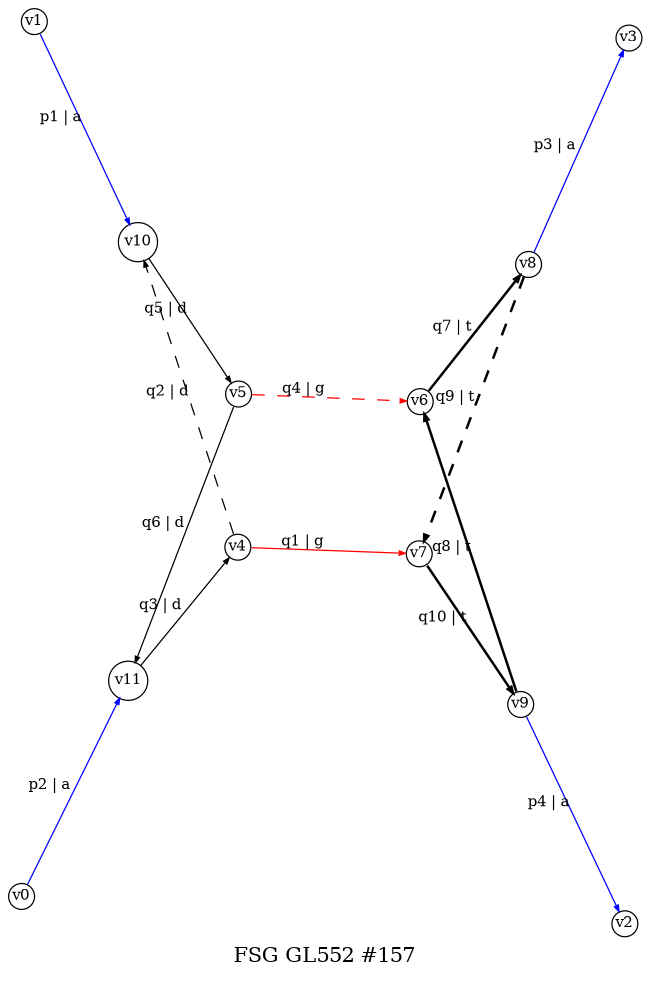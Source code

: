 digraph dot_157_0_GL552 {
label="FSG GL552 #157";
noverlap="scale"; layout="neato";
graph [ fontsize=10,ratio=1.5 ];
node [ fontsize=7,shape=circle,margin=0,height=0.01,penwidth=0.6 ];
edge [ fontsize=7,arrowsize=0.3,penwidth=0.6 ];
"v1" -> "v10" [label="p1 | a",color="blue",penwidth="0.6",style="solid"];
"v0" -> "v11" [label="p2 | a",color="blue",penwidth="0.6",style="solid"];
"v8" -> "v3" [label="p3 | a",color="blue",penwidth="0.6",style="solid"];
"v9" -> "v2" [label="p4 | a",color="blue",penwidth="0.6",style="solid"];
"v4" -> "v7" [label="q1 | g",color="red",penwidth="0.6",style="solid"];
"v4" -> "v10" [label="q2 | d",color="black",penwidth="0.6",style="dashed"];
"v11" -> "v4" [label="q3 | d",color="black",penwidth="0.6",style="solid"];
"v5" -> "v6" [label="q4 | g",color="red",penwidth="0.6",style="dashed"];
"v10" -> "v5" [label="q5 | d",color="black",penwidth="0.6",style="solid"];
"v5" -> "v11" [label="q6 | d",color="black",penwidth="0.6",style="solid"];
"v6" -> "v8" [label="q7 | t",color="black",penwidth="1.2",style="solid"];
"v9" -> "v6" [label="q8 | t",color="black",penwidth="1.2",style="solid"];
"v8" -> "v7" [label="q9 | t",color="black",penwidth="1.2",style="dashed"];
"v7" -> "v9" [label="q10 | t",color="black",penwidth="1.2",style="solid"];
}